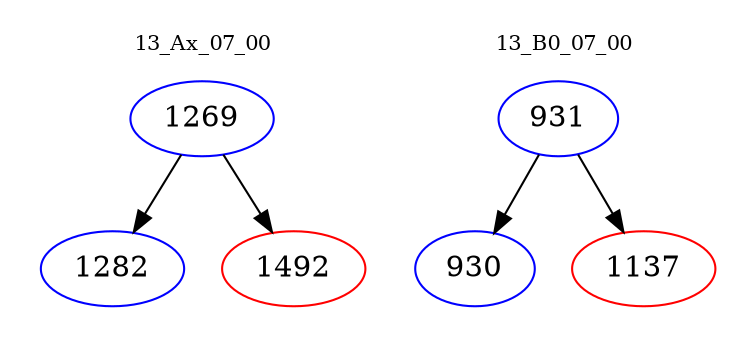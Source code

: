 digraph{
subgraph cluster_0 {
color = white
label = "13_Ax_07_00";
fontsize=10;
T0_1269 [label="1269", color="blue"]
T0_1269 -> T0_1282 [color="black"]
T0_1282 [label="1282", color="blue"]
T0_1269 -> T0_1492 [color="black"]
T0_1492 [label="1492", color="red"]
}
subgraph cluster_1 {
color = white
label = "13_B0_07_00";
fontsize=10;
T1_931 [label="931", color="blue"]
T1_931 -> T1_930 [color="black"]
T1_930 [label="930", color="blue"]
T1_931 -> T1_1137 [color="black"]
T1_1137 [label="1137", color="red"]
}
}
